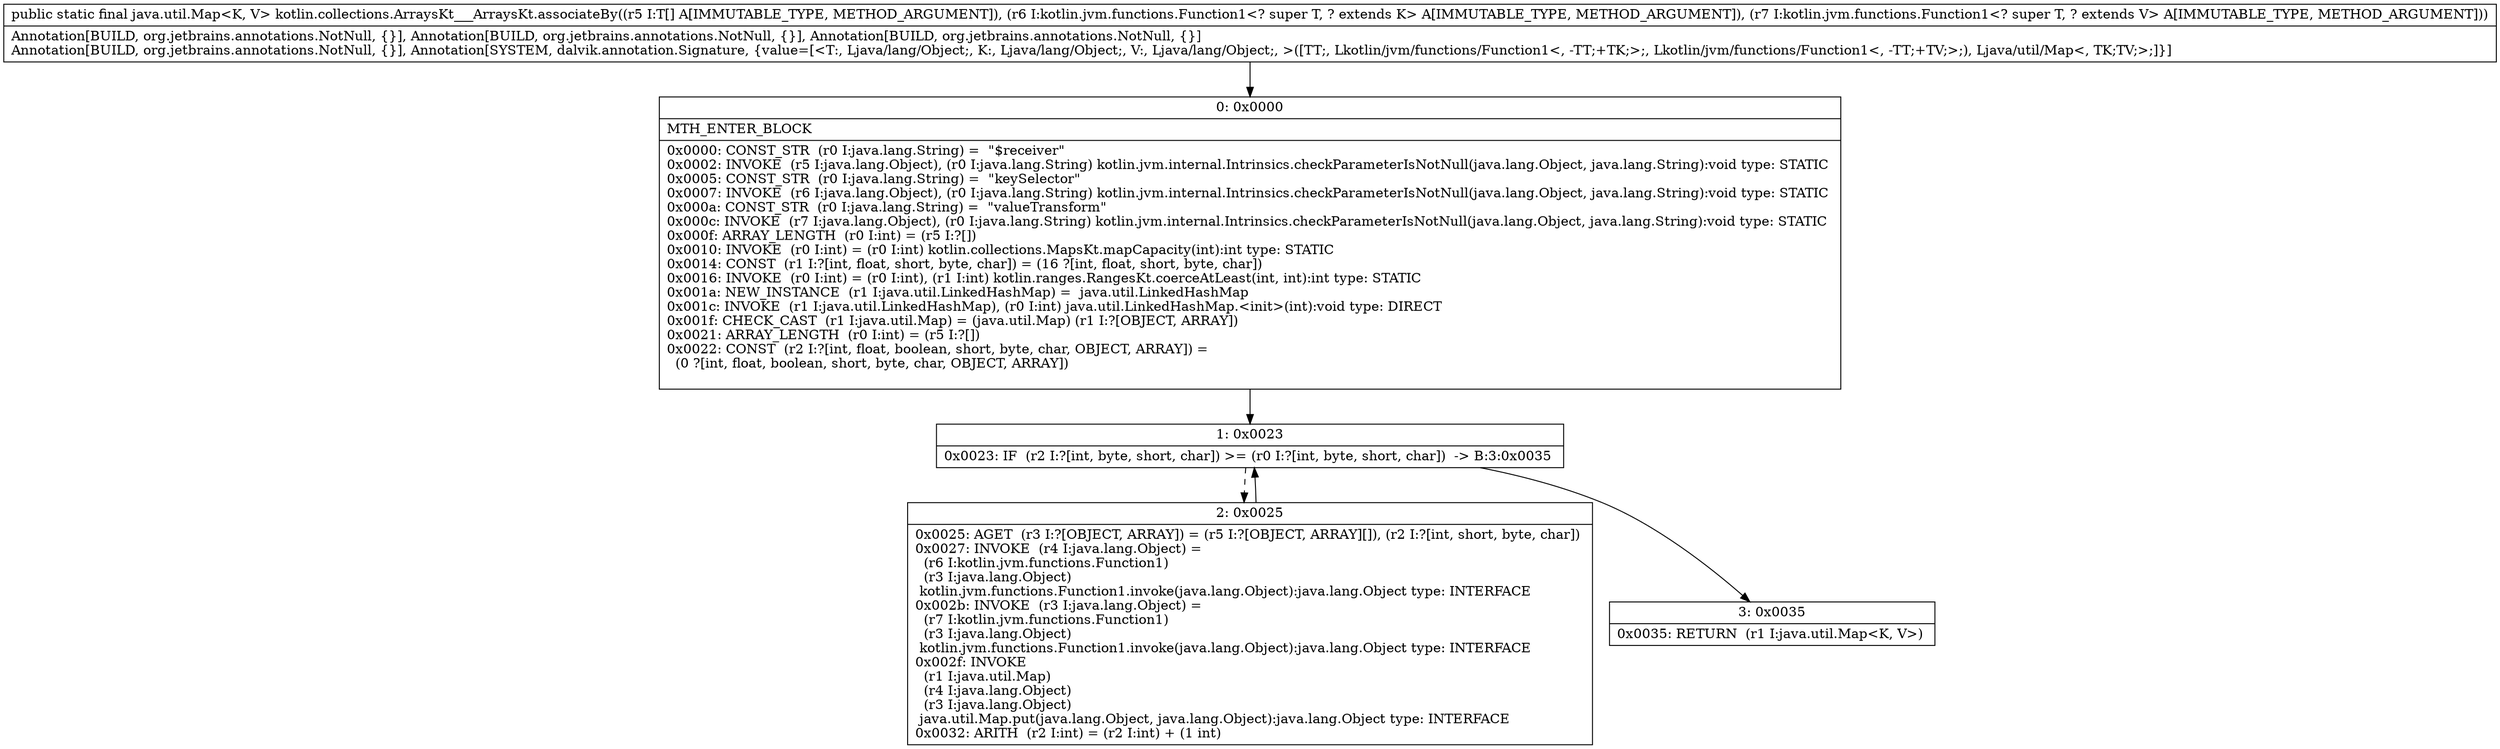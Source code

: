 digraph "CFG forkotlin.collections.ArraysKt___ArraysKt.associateBy([Ljava\/lang\/Object;Lkotlin\/jvm\/functions\/Function1;Lkotlin\/jvm\/functions\/Function1;)Ljava\/util\/Map;" {
Node_0 [shape=record,label="{0\:\ 0x0000|MTH_ENTER_BLOCK\l|0x0000: CONST_STR  (r0 I:java.lang.String) =  \"$receiver\" \l0x0002: INVOKE  (r5 I:java.lang.Object), (r0 I:java.lang.String) kotlin.jvm.internal.Intrinsics.checkParameterIsNotNull(java.lang.Object, java.lang.String):void type: STATIC \l0x0005: CONST_STR  (r0 I:java.lang.String) =  \"keySelector\" \l0x0007: INVOKE  (r6 I:java.lang.Object), (r0 I:java.lang.String) kotlin.jvm.internal.Intrinsics.checkParameterIsNotNull(java.lang.Object, java.lang.String):void type: STATIC \l0x000a: CONST_STR  (r0 I:java.lang.String) =  \"valueTransform\" \l0x000c: INVOKE  (r7 I:java.lang.Object), (r0 I:java.lang.String) kotlin.jvm.internal.Intrinsics.checkParameterIsNotNull(java.lang.Object, java.lang.String):void type: STATIC \l0x000f: ARRAY_LENGTH  (r0 I:int) = (r5 I:?[]) \l0x0010: INVOKE  (r0 I:int) = (r0 I:int) kotlin.collections.MapsKt.mapCapacity(int):int type: STATIC \l0x0014: CONST  (r1 I:?[int, float, short, byte, char]) = (16 ?[int, float, short, byte, char]) \l0x0016: INVOKE  (r0 I:int) = (r0 I:int), (r1 I:int) kotlin.ranges.RangesKt.coerceAtLeast(int, int):int type: STATIC \l0x001a: NEW_INSTANCE  (r1 I:java.util.LinkedHashMap) =  java.util.LinkedHashMap \l0x001c: INVOKE  (r1 I:java.util.LinkedHashMap), (r0 I:int) java.util.LinkedHashMap.\<init\>(int):void type: DIRECT \l0x001f: CHECK_CAST  (r1 I:java.util.Map) = (java.util.Map) (r1 I:?[OBJECT, ARRAY]) \l0x0021: ARRAY_LENGTH  (r0 I:int) = (r5 I:?[]) \l0x0022: CONST  (r2 I:?[int, float, boolean, short, byte, char, OBJECT, ARRAY]) = \l  (0 ?[int, float, boolean, short, byte, char, OBJECT, ARRAY])\l \l}"];
Node_1 [shape=record,label="{1\:\ 0x0023|0x0023: IF  (r2 I:?[int, byte, short, char]) \>= (r0 I:?[int, byte, short, char])  \-\> B:3:0x0035 \l}"];
Node_2 [shape=record,label="{2\:\ 0x0025|0x0025: AGET  (r3 I:?[OBJECT, ARRAY]) = (r5 I:?[OBJECT, ARRAY][]), (r2 I:?[int, short, byte, char]) \l0x0027: INVOKE  (r4 I:java.lang.Object) = \l  (r6 I:kotlin.jvm.functions.Function1)\l  (r3 I:java.lang.Object)\l kotlin.jvm.functions.Function1.invoke(java.lang.Object):java.lang.Object type: INTERFACE \l0x002b: INVOKE  (r3 I:java.lang.Object) = \l  (r7 I:kotlin.jvm.functions.Function1)\l  (r3 I:java.lang.Object)\l kotlin.jvm.functions.Function1.invoke(java.lang.Object):java.lang.Object type: INTERFACE \l0x002f: INVOKE  \l  (r1 I:java.util.Map)\l  (r4 I:java.lang.Object)\l  (r3 I:java.lang.Object)\l java.util.Map.put(java.lang.Object, java.lang.Object):java.lang.Object type: INTERFACE \l0x0032: ARITH  (r2 I:int) = (r2 I:int) + (1 int) \l}"];
Node_3 [shape=record,label="{3\:\ 0x0035|0x0035: RETURN  (r1 I:java.util.Map\<K, V\>) \l}"];
MethodNode[shape=record,label="{public static final java.util.Map\<K, V\> kotlin.collections.ArraysKt___ArraysKt.associateBy((r5 I:T[] A[IMMUTABLE_TYPE, METHOD_ARGUMENT]), (r6 I:kotlin.jvm.functions.Function1\<? super T, ? extends K\> A[IMMUTABLE_TYPE, METHOD_ARGUMENT]), (r7 I:kotlin.jvm.functions.Function1\<? super T, ? extends V\> A[IMMUTABLE_TYPE, METHOD_ARGUMENT]))  | Annotation[BUILD, org.jetbrains.annotations.NotNull, \{\}], Annotation[BUILD, org.jetbrains.annotations.NotNull, \{\}], Annotation[BUILD, org.jetbrains.annotations.NotNull, \{\}]\lAnnotation[BUILD, org.jetbrains.annotations.NotNull, \{\}], Annotation[SYSTEM, dalvik.annotation.Signature, \{value=[\<T:, Ljava\/lang\/Object;, K:, Ljava\/lang\/Object;, V:, Ljava\/lang\/Object;, \>([TT;, Lkotlin\/jvm\/functions\/Function1\<, \-TT;+TK;\>;, Lkotlin\/jvm\/functions\/Function1\<, \-TT;+TV;\>;), Ljava\/util\/Map\<, TK;TV;\>;]\}]\l}"];
MethodNode -> Node_0;
Node_0 -> Node_1;
Node_1 -> Node_2[style=dashed];
Node_1 -> Node_3;
Node_2 -> Node_1;
}

